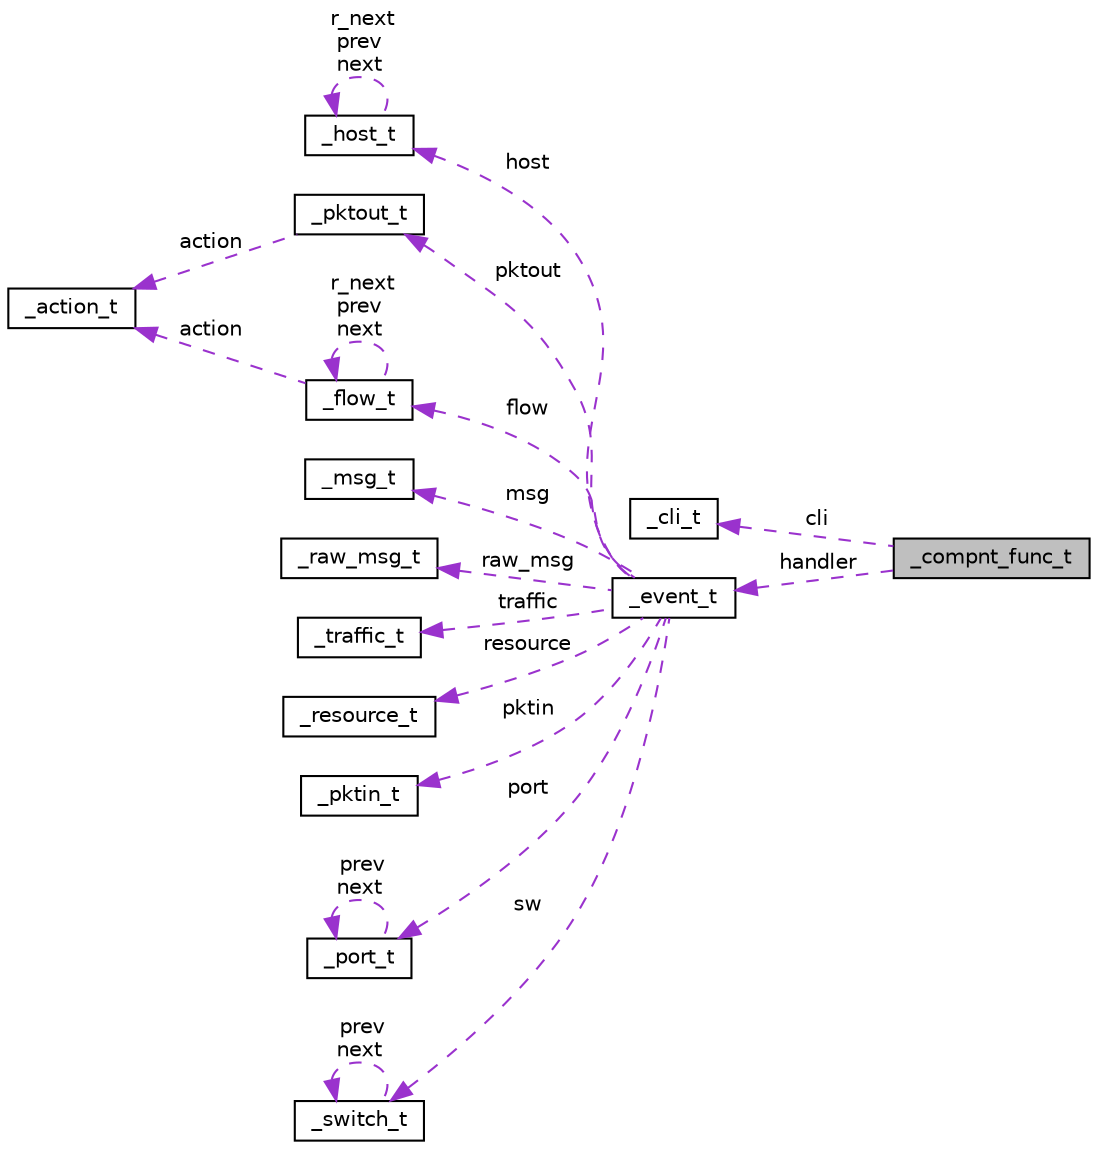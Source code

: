 digraph "_compnt_func_t"
{
  edge [fontname="Helvetica",fontsize="10",labelfontname="Helvetica",labelfontsize="10"];
  node [fontname="Helvetica",fontsize="10",shape=record];
  rankdir="LR";
  Node1 [label="_compnt_func_t",height=0.2,width=0.4,color="black", fillcolor="grey75", style="filled", fontcolor="black"];
  Node2 -> Node1 [dir="back",color="darkorchid3",fontsize="10",style="dashed",label=" cli" ,fontname="Helvetica"];
  Node2 [label="_cli_t",height=0.2,width=0.4,color="black", fillcolor="white", style="filled",URL="$struct__cli__t.html",tooltip="The context structure of the CLI. "];
  Node3 -> Node1 [dir="back",color="darkorchid3",fontsize="10",style="dashed",label=" handler" ,fontname="Helvetica"];
  Node3 [label="_event_t",height=0.2,width=0.4,color="black", fillcolor="white", style="filled",URL="$struct__event__t.html",tooltip="The structure of an event (read-only) "];
  Node4 -> Node3 [dir="back",color="darkorchid3",fontsize="10",style="dashed",label=" host" ,fontname="Helvetica"];
  Node4 [label="_host_t",height=0.2,width=0.4,color="black", fillcolor="white", style="filled",URL="$struct__host__t.html",tooltip="The structure of a host. "];
  Node4 -> Node4 [dir="back",color="darkorchid3",fontsize="10",style="dashed",label=" r_next\nprev\nnext" ,fontname="Helvetica"];
  Node5 -> Node3 [dir="back",color="darkorchid3",fontsize="10",style="dashed",label=" pktout" ,fontname="Helvetica"];
  Node5 [label="_pktout_t",height=0.2,width=0.4,color="black", fillcolor="white", style="filled",URL="$struct__pktout__t.html",tooltip="The structure of an outgoing packet. "];
  Node6 -> Node5 [dir="back",color="darkorchid3",fontsize="10",style="dashed",label=" action" ,fontname="Helvetica"];
  Node6 [label="_action_t",height=0.2,width=0.4,color="black", fillcolor="white", style="filled",URL="$struct__action__t.html",tooltip="The structure of an action. "];
  Node7 -> Node3 [dir="back",color="darkorchid3",fontsize="10",style="dashed",label=" flow" ,fontname="Helvetica"];
  Node7 [label="_flow_t",height=0.2,width=0.4,color="black", fillcolor="white", style="filled",URL="$struct__flow__t.html",tooltip="The structure of a flow. "];
  Node6 -> Node7 [dir="back",color="darkorchid3",fontsize="10",style="dashed",label=" action" ,fontname="Helvetica"];
  Node7 -> Node7 [dir="back",color="darkorchid3",fontsize="10",style="dashed",label=" r_next\nprev\nnext" ,fontname="Helvetica"];
  Node8 -> Node3 [dir="back",color="darkorchid3",fontsize="10",style="dashed",label=" msg" ,fontname="Helvetica"];
  Node8 [label="_msg_t",height=0.2,width=0.4,color="black", fillcolor="white", style="filled",URL="$struct__msg__t.html",tooltip="The structure of a message. "];
  Node9 -> Node3 [dir="back",color="darkorchid3",fontsize="10",style="dashed",label=" raw_msg" ,fontname="Helvetica"];
  Node9 [label="_raw_msg_t",height=0.2,width=0.4,color="black", fillcolor="white", style="filled",URL="$struct__raw__msg__t.html",tooltip="The structure of a raw message. "];
  Node10 -> Node3 [dir="back",color="darkorchid3",fontsize="10",style="dashed",label=" traffic" ,fontname="Helvetica"];
  Node10 [label="_traffic_t",height=0.2,width=0.4,color="black", fillcolor="white", style="filled",URL="$struct__traffic__t.html",tooltip="The structure of traffic usage. "];
  Node11 -> Node3 [dir="back",color="darkorchid3",fontsize="10",style="dashed",label=" resource" ,fontname="Helvetica"];
  Node11 [label="_resource_t",height=0.2,width=0.4,color="black", fillcolor="white", style="filled",URL="$struct__resource__t.html",tooltip="The structure of resource usage. "];
  Node12 -> Node3 [dir="back",color="darkorchid3",fontsize="10",style="dashed",label=" pktin" ,fontname="Helvetica"];
  Node12 [label="_pktin_t",height=0.2,width=0.4,color="black", fillcolor="white", style="filled",URL="$struct__pktin__t.html",tooltip="The structure of an incoming packet. "];
  Node13 -> Node3 [dir="back",color="darkorchid3",fontsize="10",style="dashed",label=" port" ,fontname="Helvetica"];
  Node13 [label="_port_t",height=0.2,width=0.4,color="black", fillcolor="white", style="filled",URL="$struct__port__t.html",tooltip="The structure of a port. "];
  Node13 -> Node13 [dir="back",color="darkorchid3",fontsize="10",style="dashed",label=" prev\nnext" ,fontname="Helvetica"];
  Node14 -> Node3 [dir="back",color="darkorchid3",fontsize="10",style="dashed",label=" sw" ,fontname="Helvetica"];
  Node14 [label="_switch_t",height=0.2,width=0.4,color="black", fillcolor="white", style="filled",URL="$struct__switch__t.html",tooltip="The structure of a switch. "];
  Node14 -> Node14 [dir="back",color="darkorchid3",fontsize="10",style="dashed",label=" prev\nnext" ,fontname="Helvetica"];
}
